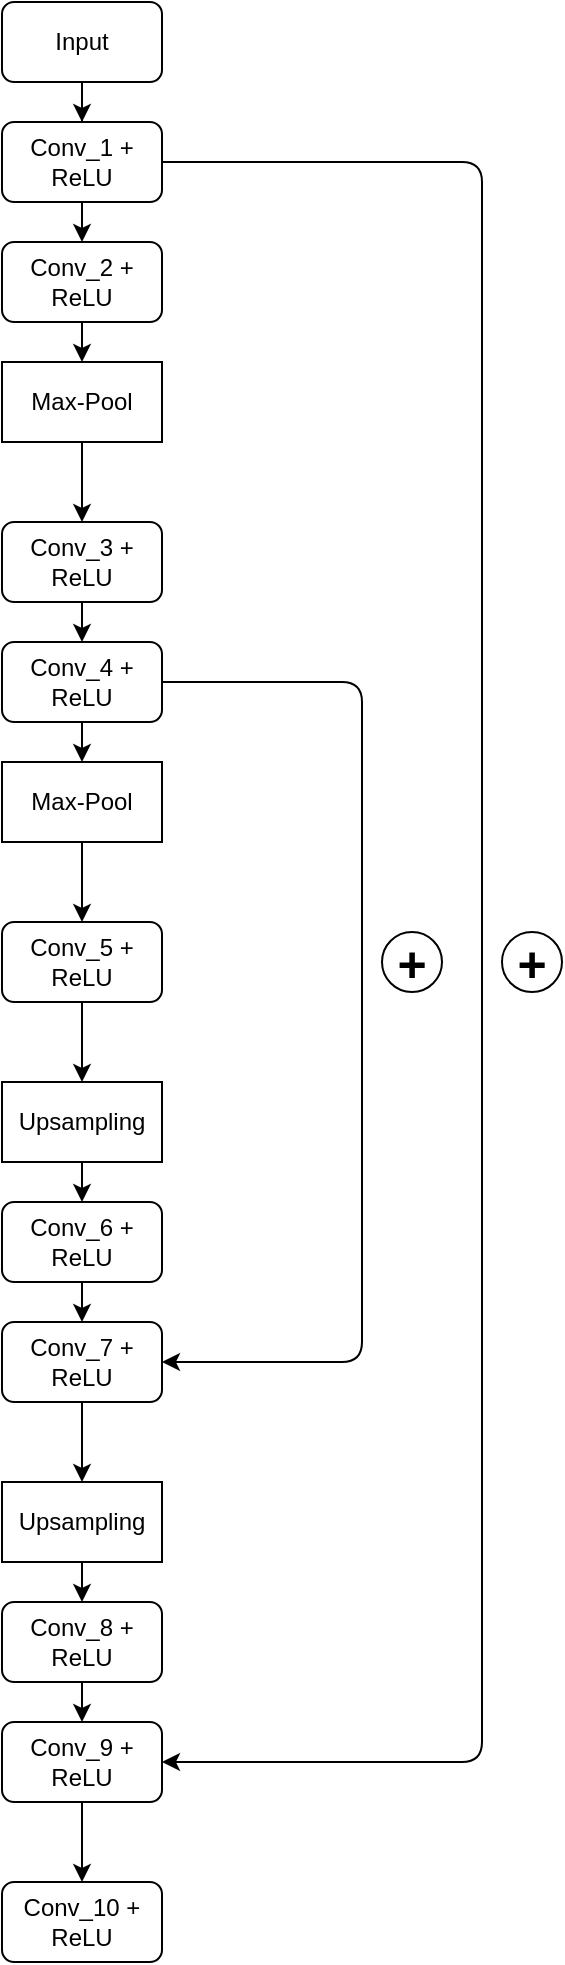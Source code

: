 <mxfile version="21.6.6" type="device">
  <diagram name="Seite-1" id="cFEQaeEpBoqTgXAARMmV">
    <mxGraphModel dx="1394" dy="743" grid="1" gridSize="10" guides="1" tooltips="1" connect="1" arrows="1" fold="1" page="1" pageScale="1" pageWidth="827" pageHeight="1169" math="0" shadow="0">
      <root>
        <mxCell id="0" />
        <mxCell id="1" parent="0" />
        <mxCell id="GlIRRCErvCLQJrAvyKPG-23" style="edgeStyle=orthogonalEdgeStyle;rounded=0;orthogonalLoop=1;jettySize=auto;html=1;exitX=0.5;exitY=1;exitDx=0;exitDy=0;entryX=0.5;entryY=0;entryDx=0;entryDy=0;" edge="1" parent="1" source="GlIRRCErvCLQJrAvyKPG-1" target="GlIRRCErvCLQJrAvyKPG-4">
          <mxGeometry relative="1" as="geometry" />
        </mxCell>
        <mxCell id="GlIRRCErvCLQJrAvyKPG-1" value="Conv_1 + ReLU" style="rounded=1;whiteSpace=wrap;html=1;" vertex="1" parent="1">
          <mxGeometry x="320" y="80" width="80" height="40" as="geometry" />
        </mxCell>
        <mxCell id="GlIRRCErvCLQJrAvyKPG-22" style="edgeStyle=orthogonalEdgeStyle;rounded=0;orthogonalLoop=1;jettySize=auto;html=1;entryX=0.5;entryY=0;entryDx=0;entryDy=0;" edge="1" parent="1" source="GlIRRCErvCLQJrAvyKPG-2" target="GlIRRCErvCLQJrAvyKPG-1">
          <mxGeometry relative="1" as="geometry" />
        </mxCell>
        <mxCell id="GlIRRCErvCLQJrAvyKPG-2" value="Input" style="rounded=1;whiteSpace=wrap;html=1;" vertex="1" parent="1">
          <mxGeometry x="320" y="20" width="80" height="40" as="geometry" />
        </mxCell>
        <mxCell id="GlIRRCErvCLQJrAvyKPG-24" style="edgeStyle=orthogonalEdgeStyle;rounded=0;orthogonalLoop=1;jettySize=auto;html=1;exitX=0.5;exitY=1;exitDx=0;exitDy=0;entryX=0.5;entryY=0;entryDx=0;entryDy=0;" edge="1" parent="1" source="GlIRRCErvCLQJrAvyKPG-4" target="GlIRRCErvCLQJrAvyKPG-5">
          <mxGeometry relative="1" as="geometry" />
        </mxCell>
        <mxCell id="GlIRRCErvCLQJrAvyKPG-4" value="Conv_2 + ReLU" style="rounded=1;whiteSpace=wrap;html=1;" vertex="1" parent="1">
          <mxGeometry x="320" y="140" width="80" height="40" as="geometry" />
        </mxCell>
        <mxCell id="GlIRRCErvCLQJrAvyKPG-25" style="edgeStyle=orthogonalEdgeStyle;rounded=0;orthogonalLoop=1;jettySize=auto;html=1;exitX=0.5;exitY=1;exitDx=0;exitDy=0;entryX=0.5;entryY=0;entryDx=0;entryDy=0;" edge="1" parent="1" source="GlIRRCErvCLQJrAvyKPG-5" target="GlIRRCErvCLQJrAvyKPG-6">
          <mxGeometry relative="1" as="geometry" />
        </mxCell>
        <mxCell id="GlIRRCErvCLQJrAvyKPG-5" value="Max-Pool" style="rounded=0;whiteSpace=wrap;html=1;" vertex="1" parent="1">
          <mxGeometry x="320" y="200" width="80" height="40" as="geometry" />
        </mxCell>
        <mxCell id="GlIRRCErvCLQJrAvyKPG-26" style="edgeStyle=orthogonalEdgeStyle;rounded=0;orthogonalLoop=1;jettySize=auto;html=1;exitX=0.5;exitY=1;exitDx=0;exitDy=0;entryX=0.5;entryY=0;entryDx=0;entryDy=0;" edge="1" parent="1" source="GlIRRCErvCLQJrAvyKPG-6" target="GlIRRCErvCLQJrAvyKPG-7">
          <mxGeometry relative="1" as="geometry" />
        </mxCell>
        <mxCell id="GlIRRCErvCLQJrAvyKPG-6" value="Conv_3 + ReLU" style="rounded=1;whiteSpace=wrap;html=1;" vertex="1" parent="1">
          <mxGeometry x="320" y="280" width="80" height="40" as="geometry" />
        </mxCell>
        <mxCell id="GlIRRCErvCLQJrAvyKPG-18" style="edgeStyle=orthogonalEdgeStyle;orthogonalLoop=1;jettySize=auto;html=1;rounded=1;entryX=1;entryY=0.5;entryDx=0;entryDy=0;" edge="1" parent="1" source="GlIRRCErvCLQJrAvyKPG-7" target="GlIRRCErvCLQJrAvyKPG-12">
          <mxGeometry relative="1" as="geometry">
            <mxPoint x="420" y="700" as="targetPoint" />
            <Array as="points">
              <mxPoint x="500" y="360" />
              <mxPoint x="500" y="700" />
            </Array>
          </mxGeometry>
        </mxCell>
        <mxCell id="GlIRRCErvCLQJrAvyKPG-27" style="edgeStyle=orthogonalEdgeStyle;rounded=0;orthogonalLoop=1;jettySize=auto;html=1;exitX=0.5;exitY=1;exitDx=0;exitDy=0;entryX=0.5;entryY=0;entryDx=0;entryDy=0;" edge="1" parent="1" source="GlIRRCErvCLQJrAvyKPG-7" target="GlIRRCErvCLQJrAvyKPG-8">
          <mxGeometry relative="1" as="geometry" />
        </mxCell>
        <mxCell id="GlIRRCErvCLQJrAvyKPG-7" value="Conv_4 + ReLU" style="rounded=1;whiteSpace=wrap;html=1;" vertex="1" parent="1">
          <mxGeometry x="320" y="340" width="80" height="40" as="geometry" />
        </mxCell>
        <mxCell id="GlIRRCErvCLQJrAvyKPG-28" style="edgeStyle=orthogonalEdgeStyle;rounded=0;orthogonalLoop=1;jettySize=auto;html=1;exitX=0.5;exitY=1;exitDx=0;exitDy=0;entryX=0.5;entryY=0;entryDx=0;entryDy=0;" edge="1" parent="1" source="GlIRRCErvCLQJrAvyKPG-8" target="GlIRRCErvCLQJrAvyKPG-9">
          <mxGeometry relative="1" as="geometry" />
        </mxCell>
        <mxCell id="GlIRRCErvCLQJrAvyKPG-8" value="Max-Pool" style="rounded=0;whiteSpace=wrap;html=1;" vertex="1" parent="1">
          <mxGeometry x="320" y="400" width="80" height="40" as="geometry" />
        </mxCell>
        <mxCell id="GlIRRCErvCLQJrAvyKPG-29" style="edgeStyle=orthogonalEdgeStyle;rounded=0;orthogonalLoop=1;jettySize=auto;html=1;exitX=0.5;exitY=1;exitDx=0;exitDy=0;entryX=0.5;entryY=0;entryDx=0;entryDy=0;" edge="1" parent="1" source="GlIRRCErvCLQJrAvyKPG-9" target="GlIRRCErvCLQJrAvyKPG-10">
          <mxGeometry relative="1" as="geometry" />
        </mxCell>
        <mxCell id="GlIRRCErvCLQJrAvyKPG-9" value="Conv_5 + ReLU" style="rounded=1;whiteSpace=wrap;html=1;" vertex="1" parent="1">
          <mxGeometry x="320" y="480" width="80" height="40" as="geometry" />
        </mxCell>
        <mxCell id="GlIRRCErvCLQJrAvyKPG-30" style="edgeStyle=orthogonalEdgeStyle;rounded=0;orthogonalLoop=1;jettySize=auto;html=1;exitX=0.5;exitY=1;exitDx=0;exitDy=0;entryX=0.5;entryY=0;entryDx=0;entryDy=0;" edge="1" parent="1" source="GlIRRCErvCLQJrAvyKPG-10" target="GlIRRCErvCLQJrAvyKPG-11">
          <mxGeometry relative="1" as="geometry" />
        </mxCell>
        <mxCell id="GlIRRCErvCLQJrAvyKPG-10" value="Upsampling" style="rounded=0;whiteSpace=wrap;html=1;" vertex="1" parent="1">
          <mxGeometry x="320" y="560" width="80" height="40" as="geometry" />
        </mxCell>
        <mxCell id="GlIRRCErvCLQJrAvyKPG-31" style="edgeStyle=orthogonalEdgeStyle;rounded=0;orthogonalLoop=1;jettySize=auto;html=1;exitX=0.5;exitY=1;exitDx=0;exitDy=0;entryX=0.5;entryY=0;entryDx=0;entryDy=0;" edge="1" parent="1" source="GlIRRCErvCLQJrAvyKPG-11" target="GlIRRCErvCLQJrAvyKPG-12">
          <mxGeometry relative="1" as="geometry" />
        </mxCell>
        <mxCell id="GlIRRCErvCLQJrAvyKPG-11" value="Conv_6 + ReLU" style="rounded=1;whiteSpace=wrap;html=1;" vertex="1" parent="1">
          <mxGeometry x="320" y="620" width="80" height="40" as="geometry" />
        </mxCell>
        <mxCell id="GlIRRCErvCLQJrAvyKPG-32" style="edgeStyle=orthogonalEdgeStyle;rounded=0;orthogonalLoop=1;jettySize=auto;html=1;exitX=0.5;exitY=1;exitDx=0;exitDy=0;entryX=0.5;entryY=0;entryDx=0;entryDy=0;" edge="1" parent="1" source="GlIRRCErvCLQJrAvyKPG-12" target="GlIRRCErvCLQJrAvyKPG-13">
          <mxGeometry relative="1" as="geometry" />
        </mxCell>
        <mxCell id="GlIRRCErvCLQJrAvyKPG-12" value="Conv_7 + ReLU" style="rounded=1;whiteSpace=wrap;html=1;" vertex="1" parent="1">
          <mxGeometry x="320" y="680" width="80" height="40" as="geometry" />
        </mxCell>
        <mxCell id="GlIRRCErvCLQJrAvyKPG-33" style="edgeStyle=orthogonalEdgeStyle;rounded=0;orthogonalLoop=1;jettySize=auto;html=1;exitX=0.5;exitY=1;exitDx=0;exitDy=0;entryX=0.5;entryY=0;entryDx=0;entryDy=0;" edge="1" parent="1" source="GlIRRCErvCLQJrAvyKPG-13" target="GlIRRCErvCLQJrAvyKPG-14">
          <mxGeometry relative="1" as="geometry" />
        </mxCell>
        <mxCell id="GlIRRCErvCLQJrAvyKPG-13" value="Upsampling" style="rounded=0;whiteSpace=wrap;html=1;" vertex="1" parent="1">
          <mxGeometry x="320" y="760" width="80" height="40" as="geometry" />
        </mxCell>
        <mxCell id="GlIRRCErvCLQJrAvyKPG-34" style="edgeStyle=orthogonalEdgeStyle;rounded=0;orthogonalLoop=1;jettySize=auto;html=1;exitX=0.5;exitY=1;exitDx=0;exitDy=0;entryX=0.5;entryY=0;entryDx=0;entryDy=0;" edge="1" parent="1" source="GlIRRCErvCLQJrAvyKPG-14" target="GlIRRCErvCLQJrAvyKPG-15">
          <mxGeometry relative="1" as="geometry" />
        </mxCell>
        <mxCell id="GlIRRCErvCLQJrAvyKPG-14" value="Conv_8 + ReLU" style="rounded=1;whiteSpace=wrap;html=1;" vertex="1" parent="1">
          <mxGeometry x="320" y="820" width="80" height="40" as="geometry" />
        </mxCell>
        <mxCell id="GlIRRCErvCLQJrAvyKPG-35" style="edgeStyle=orthogonalEdgeStyle;rounded=0;orthogonalLoop=1;jettySize=auto;html=1;exitX=0.5;exitY=1;exitDx=0;exitDy=0;entryX=0.5;entryY=0;entryDx=0;entryDy=0;" edge="1" parent="1" source="GlIRRCErvCLQJrAvyKPG-15" target="GlIRRCErvCLQJrAvyKPG-16">
          <mxGeometry relative="1" as="geometry" />
        </mxCell>
        <mxCell id="GlIRRCErvCLQJrAvyKPG-15" value="Conv_9 + ReLU" style="rounded=1;whiteSpace=wrap;html=1;" vertex="1" parent="1">
          <mxGeometry x="320" y="880" width="80" height="40" as="geometry" />
        </mxCell>
        <mxCell id="GlIRRCErvCLQJrAvyKPG-16" value="Conv_10 + ReLU" style="rounded=1;whiteSpace=wrap;html=1;" vertex="1" parent="1">
          <mxGeometry x="320" y="960" width="80" height="40" as="geometry" />
        </mxCell>
        <mxCell id="GlIRRCErvCLQJrAvyKPG-19" style="edgeStyle=orthogonalEdgeStyle;orthogonalLoop=1;jettySize=auto;html=1;entryX=1;entryY=0.5;entryDx=0;entryDy=0;rounded=1;exitX=1;exitY=0.5;exitDx=0;exitDy=0;" edge="1" parent="1" source="GlIRRCErvCLQJrAvyKPG-1" target="GlIRRCErvCLQJrAvyKPG-15">
          <mxGeometry relative="1" as="geometry">
            <mxPoint x="410" y="370" as="sourcePoint" />
            <mxPoint x="410" y="650" as="targetPoint" />
            <Array as="points">
              <mxPoint x="560" y="100" />
              <mxPoint x="560" y="900" />
            </Array>
          </mxGeometry>
        </mxCell>
        <mxCell id="GlIRRCErvCLQJrAvyKPG-20" value="&lt;font style=&quot;font-size: 25px;&quot;&gt;&lt;b&gt;+&lt;/b&gt;&lt;/font&gt;" style="ellipse;whiteSpace=wrap;html=1;aspect=fixed;" vertex="1" parent="1">
          <mxGeometry x="570" y="485" width="30" height="30" as="geometry" />
        </mxCell>
        <mxCell id="GlIRRCErvCLQJrAvyKPG-21" value="&lt;font style=&quot;font-size: 25px;&quot;&gt;&lt;b&gt;+&lt;/b&gt;&lt;/font&gt;" style="ellipse;whiteSpace=wrap;html=1;aspect=fixed;" vertex="1" parent="1">
          <mxGeometry x="510" y="485" width="30" height="30" as="geometry" />
        </mxCell>
      </root>
    </mxGraphModel>
  </diagram>
</mxfile>
